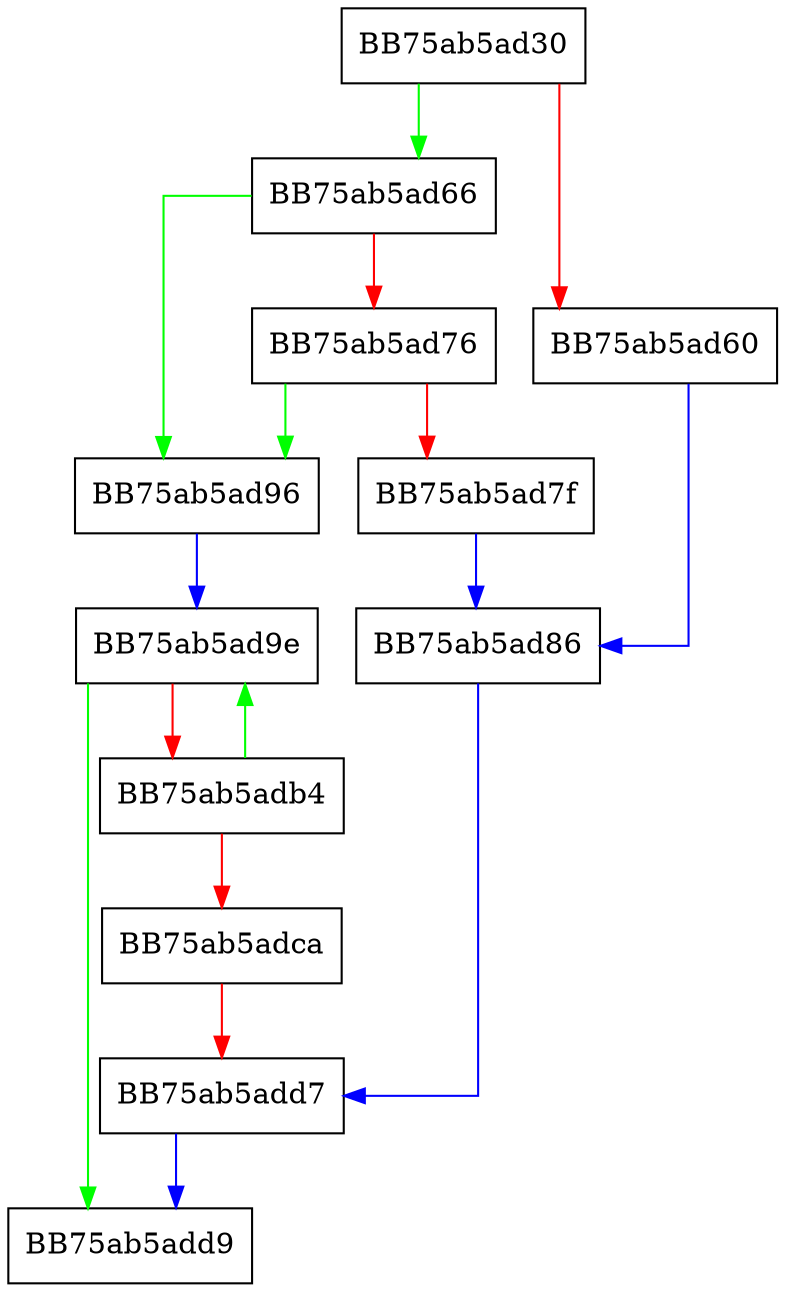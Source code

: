 digraph vdbePmaReadVarint {
  node [shape="box"];
  graph [splines=ortho];
  BB75ab5ad30 -> BB75ab5ad66 [color="green"];
  BB75ab5ad30 -> BB75ab5ad60 [color="red"];
  BB75ab5ad60 -> BB75ab5ad86 [color="blue"];
  BB75ab5ad66 -> BB75ab5ad96 [color="green"];
  BB75ab5ad66 -> BB75ab5ad76 [color="red"];
  BB75ab5ad76 -> BB75ab5ad96 [color="green"];
  BB75ab5ad76 -> BB75ab5ad7f [color="red"];
  BB75ab5ad7f -> BB75ab5ad86 [color="blue"];
  BB75ab5ad86 -> BB75ab5add7 [color="blue"];
  BB75ab5ad96 -> BB75ab5ad9e [color="blue"];
  BB75ab5ad9e -> BB75ab5add9 [color="green"];
  BB75ab5ad9e -> BB75ab5adb4 [color="red"];
  BB75ab5adb4 -> BB75ab5ad9e [color="green"];
  BB75ab5adb4 -> BB75ab5adca [color="red"];
  BB75ab5adca -> BB75ab5add7 [color="red"];
  BB75ab5add7 -> BB75ab5add9 [color="blue"];
}